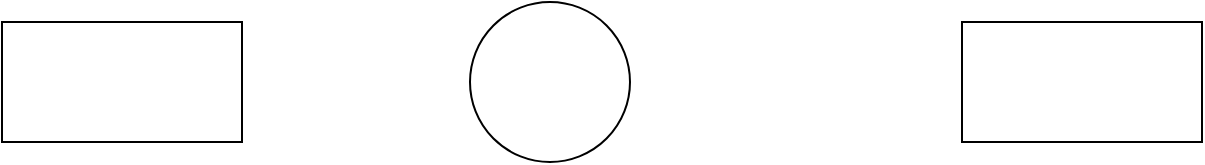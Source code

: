 <mxfile version="13.5.8" type="github">
  <diagram id="5vKURd9wYb0xdm8aFSZI" name="Page-1">
    <mxGraphModel dx="1186" dy="560" grid="1" gridSize="10" guides="1" tooltips="1" connect="1" arrows="1" fold="1" page="1" pageScale="1" pageWidth="827" pageHeight="1169" math="0" shadow="0">
      <root>
        <mxCell id="0" />
        <mxCell id="1" parent="0" />
        <mxCell id="NfMMGQNs9Yz0OoEFC2OV-1" value="" style="ellipse;whiteSpace=wrap;html=1;aspect=fixed;" vertex="1" parent="1">
          <mxGeometry x="374" y="260" width="80" height="80" as="geometry" />
        </mxCell>
        <mxCell id="NfMMGQNs9Yz0OoEFC2OV-2" value="" style="rounded=0;whiteSpace=wrap;html=1;" vertex="1" parent="1">
          <mxGeometry x="140" y="270" width="120" height="60" as="geometry" />
        </mxCell>
        <mxCell id="NfMMGQNs9Yz0OoEFC2OV-3" value="" style="rounded=0;whiteSpace=wrap;html=1;" vertex="1" parent="1">
          <mxGeometry x="620" y="270" width="120" height="60" as="geometry" />
        </mxCell>
      </root>
    </mxGraphModel>
  </diagram>
</mxfile>
